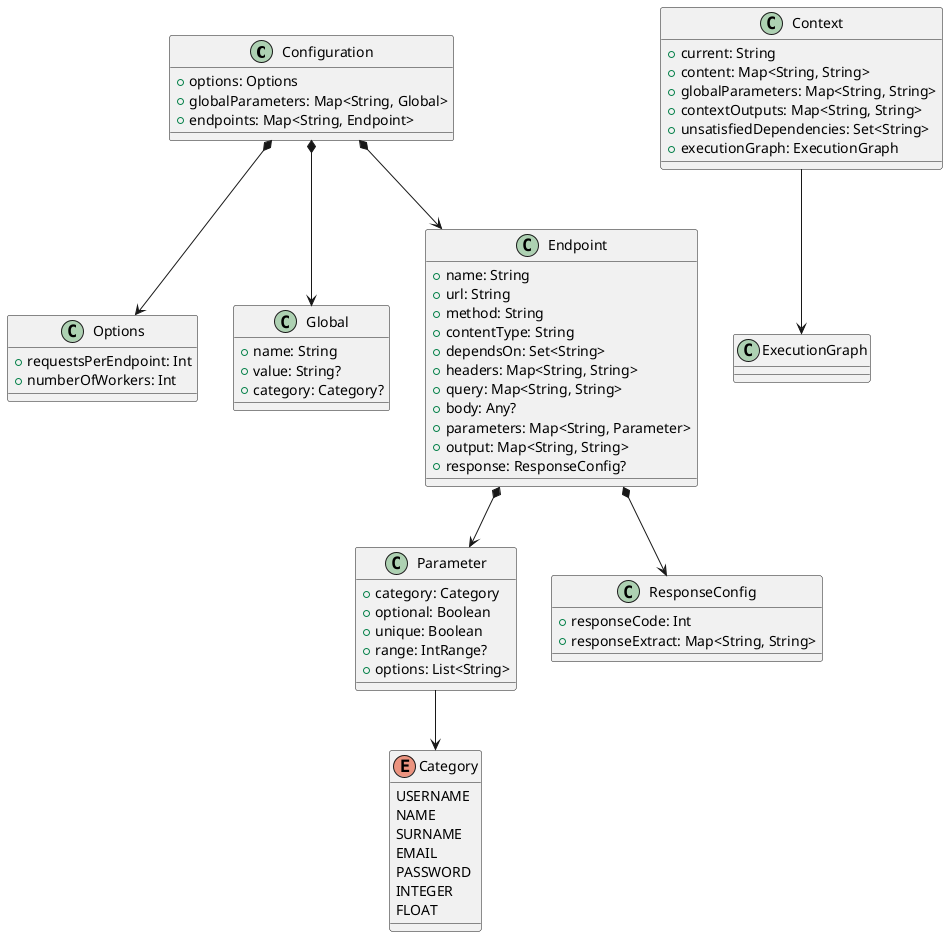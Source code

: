 @startuml TypesMain
class Configuration {
  + options: Options
  + globalParameters: Map<String, Global>
  + endpoints: Map<String, Endpoint>
}

class Options {
  + requestsPerEndpoint: Int
  + numberOfWorkers: Int
}

class Global {
  + name: String
  + value: String?
  + category: Category?
}

class Endpoint {
  + name: String
  + url: String
  + method: String
  + contentType: String
  + dependsOn: Set<String>
  + headers: Map<String, String>
  + query: Map<String, String>
  + body: Any?
  + parameters: Map<String, Parameter>
  + output: Map<String, String>
  + response: ResponseConfig?
}

class Parameter {
  + category: Category
  + optional: Boolean
  + unique: Boolean
  + range: IntRange?
  + options: List<String>
}

class ResponseConfig {
  + responseCode: Int
  + responseExtract: Map<String, String>
}

class Context {
  + current: String
  + content: Map<String, String>
  + globalParameters: Map<String, String>
  + contextOutputs: Map<String, String>
  + unsatisfiedDependencies: Set<String>
  + executionGraph: ExecutionGraph
}

enum Category {
  USERNAME
  NAME
  SURNAME
  EMAIL
  PASSWORD
  INTEGER
  FLOAT
}

Configuration *--> Options
Configuration *--> Global
Configuration *--> Endpoint
Endpoint *--> Parameter
Endpoint *--> ResponseConfig
Parameter --> Category
Context --> ExecutionGraph


@enduml